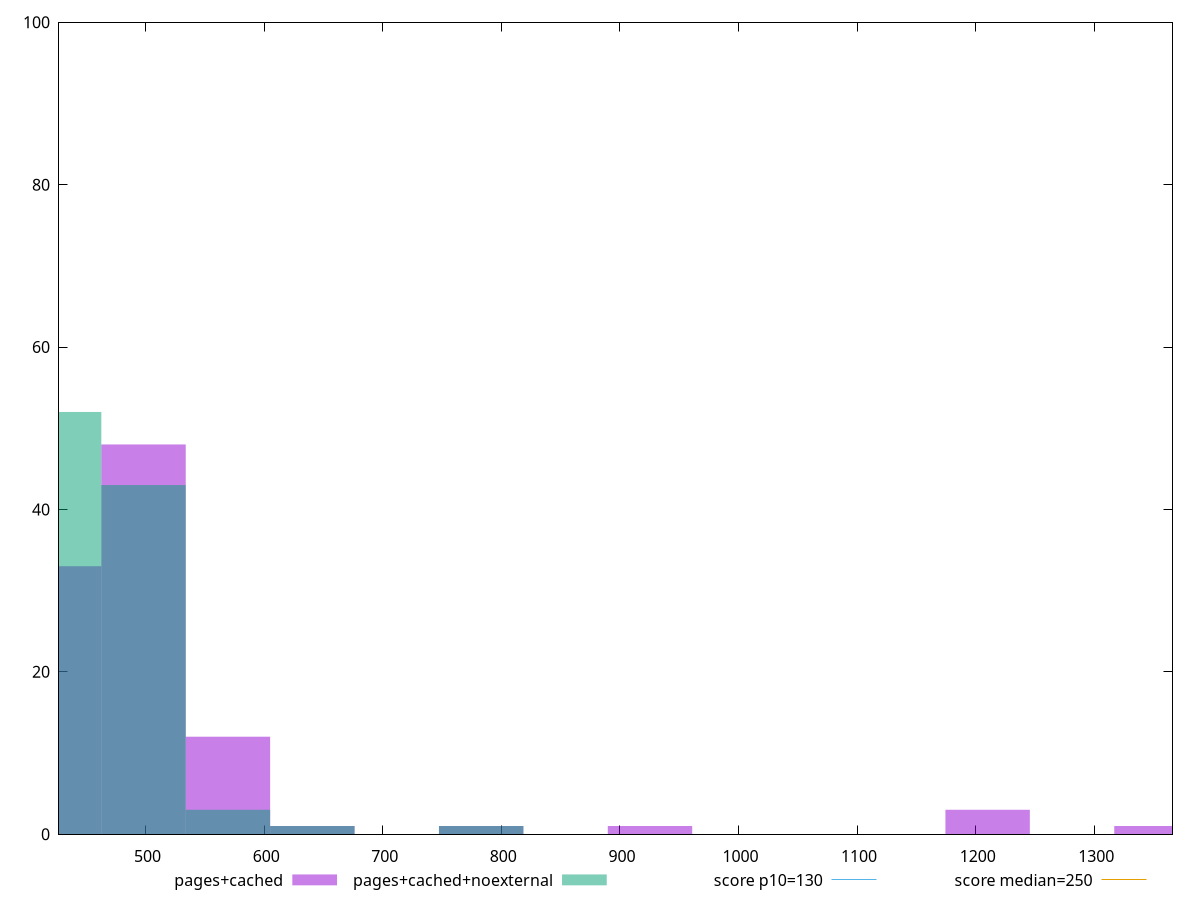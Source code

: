 reset

$pagesCached <<EOF
498.2801371172937 48
427.0972603862517 33
569.4630138483357 12
1352.4746578897973 1
1210.1089044277132 3
640.6458905793776 1
925.3773975035455 1
783.0116440414615 1
EOF

$pagesCachedNoexternal <<EOF
427.0972603862517 52
498.2801371172937 43
783.0116440414615 1
640.6458905793776 1
569.4630138483357 3
EOF

set key outside below
set boxwidth 71.18287673104196
set xrange [427:1366]
set yrange [0:100]
set trange [0:100]
set style fill transparent solid 0.5 noborder

set parametric
set terminal svg size 640, 500 enhanced background rgb 'white'
set output "reprap/max-potential-fid/comparison/histogram/1_vs_2.svg"

plot $pagesCached title "pages+cached" with boxes, \
     $pagesCachedNoexternal title "pages+cached+noexternal" with boxes, \
     130,t title "score p10=130", \
     250,t title "score median=250"

reset

